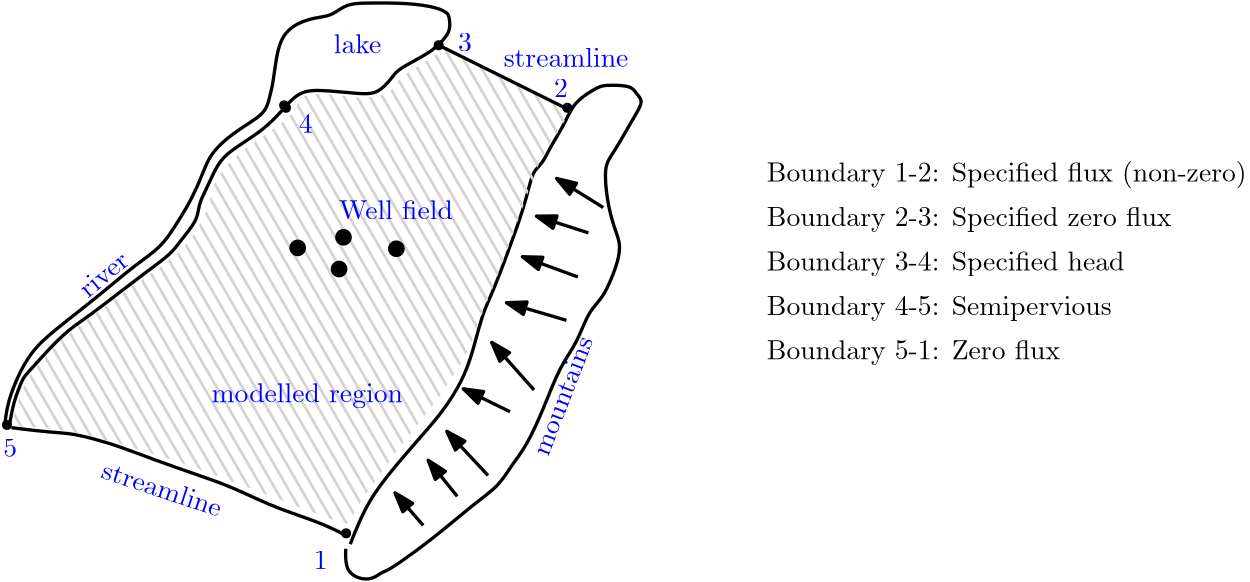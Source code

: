 <?xml version="1.0"?>
<!DOCTYPE ipe SYSTEM "ipe.dtd">
<ipe version="70206" creator="Ipe 7.2.9">
<info created="D:20201205115228" modified="D:20201205173411"/>
<ipestyle name="basic">
<symbol name="arrow/arc(spx)">
<path stroke="sym-stroke" fill="sym-stroke" pen="sym-pen">
0 0 m
-1 0.333 l
-1 -0.333 l
h
</path>
</symbol>
<symbol name="arrow/farc(spx)">
<path stroke="sym-stroke" fill="white" pen="sym-pen">
0 0 m
-1 0.333 l
-1 -0.333 l
h
</path>
</symbol>
<symbol name="arrow/ptarc(spx)">
<path stroke="sym-stroke" fill="sym-stroke" pen="sym-pen">
0 0 m
-1 0.333 l
-0.8 0 l
-1 -0.333 l
h
</path>
</symbol>
<symbol name="arrow/fptarc(spx)">
<path stroke="sym-stroke" fill="white" pen="sym-pen">
0 0 m
-1 0.333 l
-0.8 0 l
-1 -0.333 l
h
</path>
</symbol>
<symbol name="mark/circle(sx)" transformations="translations">
<path fill="sym-stroke">
0.6 0 0 0.6 0 0 e
0.4 0 0 0.4 0 0 e
</path>
</symbol>
<symbol name="mark/disk(sx)" transformations="translations">
<path fill="sym-stroke">
0.6 0 0 0.6 0 0 e
</path>
</symbol>
<symbol name="mark/fdisk(sfx)" transformations="translations">
<group>
<path fill="sym-fill">
0.5 0 0 0.5 0 0 e
</path>
<path fill="sym-stroke" fillrule="eofill">
0.6 0 0 0.6 0 0 e
0.4 0 0 0.4 0 0 e
</path>
</group>
</symbol>
<symbol name="mark/box(sx)" transformations="translations">
<path fill="sym-stroke" fillrule="eofill">
-0.6 -0.6 m
0.6 -0.6 l
0.6 0.6 l
-0.6 0.6 l
h
-0.4 -0.4 m
0.4 -0.4 l
0.4 0.4 l
-0.4 0.4 l
h
</path>
</symbol>
<symbol name="mark/square(sx)" transformations="translations">
<path fill="sym-stroke">
-0.6 -0.6 m
0.6 -0.6 l
0.6 0.6 l
-0.6 0.6 l
h
</path>
</symbol>
<symbol name="mark/fsquare(sfx)" transformations="translations">
<group>
<path fill="sym-fill">
-0.5 -0.5 m
0.5 -0.5 l
0.5 0.5 l
-0.5 0.5 l
h
</path>
<path fill="sym-stroke" fillrule="eofill">
-0.6 -0.6 m
0.6 -0.6 l
0.6 0.6 l
-0.6 0.6 l
h
-0.4 -0.4 m
0.4 -0.4 l
0.4 0.4 l
-0.4 0.4 l
h
</path>
</group>
</symbol>
<symbol name="mark/cross(sx)" transformations="translations">
<group>
<path fill="sym-stroke">
-0.43 -0.57 m
0.57 0.43 l
0.43 0.57 l
-0.57 -0.43 l
h
</path>
<path fill="sym-stroke">
-0.43 0.57 m
0.57 -0.43 l
0.43 -0.57 l
-0.57 0.43 l
h
</path>
</group>
</symbol>
<symbol name="arrow/fnormal(spx)">
<path stroke="sym-stroke" fill="white" pen="sym-pen">
0 0 m
-1 0.333 l
-1 -0.333 l
h
</path>
</symbol>
<symbol name="arrow/pointed(spx)">
<path stroke="sym-stroke" fill="sym-stroke" pen="sym-pen">
0 0 m
-1 0.333 l
-0.8 0 l
-1 -0.333 l
h
</path>
</symbol>
<symbol name="arrow/fpointed(spx)">
<path stroke="sym-stroke" fill="white" pen="sym-pen">
0 0 m
-1 0.333 l
-0.8 0 l
-1 -0.333 l
h
</path>
</symbol>
<symbol name="arrow/linear(spx)">
<path stroke="sym-stroke" pen="sym-pen">
-1 0.333 m
0 0 l
-1 -0.333 l
</path>
</symbol>
<symbol name="arrow/fdouble(spx)">
<path stroke="sym-stroke" fill="white" pen="sym-pen">
0 0 m
-1 0.333 l
-1 -0.333 l
h
-1 0 m
-2 0.333 l
-2 -0.333 l
h
</path>
</symbol>
<symbol name="arrow/double(spx)">
<path stroke="sym-stroke" fill="sym-stroke" pen="sym-pen">
0 0 m
-1 0.333 l
-1 -0.333 l
h
-1 0 m
-2 0.333 l
-2 -0.333 l
h
</path>
</symbol>
<pen name="heavier" value="0.8"/>
<pen name="fat" value="1.2"/>
<pen name="ultrafat" value="2"/>
<symbolsize name="large" value="5"/>
<symbolsize name="small" value="2"/>
<symbolsize name="tiny" value="1.1"/>
<arrowsize name="large" value="10"/>
<arrowsize name="small" value="5"/>
<arrowsize name="tiny" value="3"/>
<color name="red" value="1 0 0"/>
<color name="green" value="0 1 0"/>
<color name="blue" value="0 0 1"/>
<color name="yellow" value="1 1 0"/>
<color name="orange" value="1 0.647 0"/>
<color name="gold" value="1 0.843 0"/>
<color name="purple" value="0.627 0.125 0.941"/>
<color name="gray" value="0.745"/>
<color name="brown" value="0.647 0.165 0.165"/>
<color name="navy" value="0 0 0.502"/>
<color name="pink" value="1 0.753 0.796"/>
<color name="seagreen" value="0.18 0.545 0.341"/>
<color name="turquoise" value="0.251 0.878 0.816"/>
<color name="violet" value="0.933 0.51 0.933"/>
<color name="darkblue" value="0 0 0.545"/>
<color name="darkcyan" value="0 0.545 0.545"/>
<color name="darkgray" value="0.663"/>
<color name="darkgreen" value="0 0.392 0"/>
<color name="darkmagenta" value="0.545 0 0.545"/>
<color name="darkorange" value="1 0.549 0"/>
<color name="darkred" value="0.545 0 0"/>
<color name="lightblue" value="0.678 0.847 0.902"/>
<color name="lightcyan" value="0.878 1 1"/>
<color name="lightgray" value="0.827"/>
<color name="lightgreen" value="0.565 0.933 0.565"/>
<color name="lightyellow" value="1 1 0.878"/>
<dashstyle name="dashed" value="[4] 0"/>
<dashstyle name="dotted" value="[1 3] 0"/>
<dashstyle name="dash dotted" value="[4 2 1 2] 0"/>
<dashstyle name="dash dot dotted" value="[4 2 1 2 1 2] 0"/>
<textsize name="large" value="\large"/>
<textsize name="Large" value="\Large"/>
<textsize name="LARGE" value="\LARGE"/>
<textsize name="huge" value="\huge"/>
<textsize name="Huge" value="\Huge"/>
<textsize name="small" value="\small"/>
<textsize name="footnote" value="\footnotesize"/>
<textsize name="tiny" value="\tiny"/>
<textstyle name="center" begin="\begin{center}" end="\end{center}"/>
<textstyle name="itemize" begin="\begin{itemize}" end="\end{itemize}"/>
<textstyle name="item" begin="\begin{itemize}\item{}" end="\end{itemize}"/>
<gridsize name="4 pts" value="4"/>
<gridsize name="8 pts (~3 mm)" value="8"/>
<gridsize name="16 pts (~6 mm)" value="16"/>
<gridsize name="32 pts (~12 mm)" value="32"/>
<gridsize name="10 pts (~3.5 mm)" value="10"/>
<gridsize name="20 pts (~7 mm)" value="20"/>
<gridsize name="14 pts (~5 mm)" value="14"/>
<gridsize name="28 pts (~10 mm)" value="28"/>
<gridsize name="56 pts (~20 mm)" value="56"/>
<anglesize name="90 deg" value="90"/>
<anglesize name="60 deg" value="60"/>
<anglesize name="45 deg" value="45"/>
<anglesize name="30 deg" value="30"/>
<anglesize name="22.5 deg" value="22.5"/>
<opacity name="10%" value="0.1"/>
<opacity name="30%" value="0.3"/>
<opacity name="50%" value="0.5"/>
<opacity name="75%" value="0.75"/>
<tiling name="falling" angle="-60" step="4" width="1"/>
<tiling name="rising" angle="30" step="4" width="1"/>
</ipestyle>
<page>
<layer name="alpha"/>
<view layers="alpha" active="alpha"/>
<path layer="alpha" stroke="black" pen="fat">
100.28 507.777 m
101.517 515.611
103.578 520.972
105.227 525.507
108.114 528.393
113.886 534.991
121.72 542.825
128.73 547.36
139.863 556.019
150.171 563.853
154.706 567.152
159.242 570.863
162.128 574.986
168.313 582.408
168.313 587.768
171.611 593.953
175.322 602.611
179.858 607.147
190.578 613.744
196.763 619.517
201.299 624.877
204.597 627.763
209.957 629.412
227.275 627.351
233.047 627.763
237.995 633.123
239.645 636.009
246.654 639.72
251.602 642.607
253.251 643.844
259.436 649.616
258.611 655.389
258.199 656.626
254.488 658.687
244.18 660.336
227.687 660.336
221.915 659.924
217.379 656.626
214.493 655.389
207.071 654.564
198 649.616
195.938 637.246
195.114 630.649
194.289 627.763
193.052 621.991
189.341 618.692
183.981 615.393
178.209 611.27
173.261 606.322
170.787 601.374
168.313 594.777
164.19 586.531
159.654 579.521
155.118 572.512
145.635 565.915
138.213 559.73
128.73 551.896
115.948 542
107.701 534.578
101.104 521.384
99.0427 513.137
98.6303 507.365 c
</path>
<path matrix="1.01072 0 0 1.03416 -2.36525 -16.0211" stroke="black" pen="fat">
102.341 506.128 m
115.536 504.479
122.133 504.479
131.204 502.417
141.1 499.531
153.057 494.995
168.725 489.635
181.095 485.512
198 477.265
212.844 473.142
220.678 469.019 c
</path>
<path matrix="1.00976 0.0229398 -0.0236673 0.978721 9.30011 -1.11116" stroke="black" pen="fat">
221.09 469.844 m
220.678 464.071
222.327 460.36
226.863 458.299
230.986 458.711
233.872 461.185
235.934 461.185
253.251 473.555
266.858 485.1
276.341 491.697
280.464 498.706
286.237 505.716
292.834 519.735
299.019 535.403
305.204 543.237
309.739 555.607
315.1 559.73
320.46 572.512
321.284 577.46
321.284 580.758
319.223 586.531
317.161 595.602
316.336 608.796
319.635 612.507
327.469 626.114
331.18 631.886
328.706 634.36
327.057 637.659
320.047 638.071
316.336 638.071
313.038 636.422
306.028 631.886
302.73 624.052
297.37 615.806
295.308 611.27
292.834 608.384
290.773 606.322
288.711 598.076
285.412 587.768
275.517 562.204
271.806 555.607
267.27 537.877
262.322 527.569
255.725 518.085
247.891 509.427
235.934 495.82
227.687 484.275
222.739 471.493
222.739 471.493 c
</path>
<path matrix="1.00441 0 0 0.982956 0.315346 10.185" fill="lightgray" fillrule="wind" tiling="falling">
254.076 645.081 m
301.081 622.403
300.668 621.578
300.256 621.166
294.483 610.858
289.948 604.673
285.412 591.891
280.877 578.697
274.692 561.379
266.858 542.412
264.384 533.754
255.725 520.559
253.251 516.024
238.82 498.294
226.038 479.739
221.09 471.081
221.915 469.019
167.076 491.697
119.659 506.128
99.455 506.128
100.28 506.54
102.341 515.199
106.052 525.095
120.483 540.763
139.038 554.37
159.654 568.801
165.427 575.81
171.611 586.943
172.024 595.19
180.27 605.91
194.701 615.393
201.711 621.166
202.948 624.877
205.009 628.175
214.493 628.175
228.1 626.114
232.223 627.763
235.934 628.175
237.171 631.062
240.469 634.773
243.768 636.834
255.313 644.256 c
</path>
<use name="mark/disk(sx)" pos="254.869 645.081" size="normal" stroke="black"/>
<use name="mark/disk(sx)" pos="301.176 622.561" size="normal" stroke="black"/>
<use name="mark/disk(sx)" pos="221.566 469.368" size="normal" stroke="black"/>
<use matrix="1 0 0 1 -1.58585 0" name="mark/disk(sx)" pos="101.041 508.38" size="normal" stroke="black"/>
<path matrix="1 0 0 1 3.12198 -3.56797" stroke="black" fill="white" pen="fat" arrow="normal/normal">
311.008 590.21 m
294.198 600.677 l
</path>
<path matrix="1 0 0 1 2.67598 -2.22998" stroke="black" fill="white" pen="fat" arrow="normal/normal">
246.622 474.443 m
236.473 486.178 l
</path>
<path matrix="0.934884 0 0 0.909655 20.1227 42.4763" stroke="black" fill="white" pen="fat" arrow="normal/normal">
270.093 492.204 m
254.234 509.649 l
</path>
<path matrix="1 0 0 1 3.56797 -3.56797" stroke="black" fill="white" pen="fat" arrow="normal/normal">
285.634 524.556 m
270.41 541.683 l
</path>
<path stroke="black" fill="white" pen="fat" arrow="normal/normal">
304.982 561.665 m
285 568.96 l
</path>
<path matrix="1 0 0 1 2.22998 -1.33799" stroke="black" fill="white" pen="fat" arrow="normal/normal">
298.638 547.392 m
277.071 553.735 l
</path>
<path stroke="black" fill="white" pen="fat" arrow="normal/normal">
308.788 577.523 m
290.075 583.549 l
</path>
<path stroke="black" fill="white" pen="fat" arrow="normal/normal">
280.56 513.137 m
263.75 521.384 l
</path>
<path matrix="1 0 0 1 6.68995 -4.45997" stroke="black" fill="white" pen="fat" arrow="normal/normal">
254.869 487.129 m
244.402 500.133 l
</path>
<use name="mark/disk(sx)" pos="220.614 575.937" size="large" stroke="black"/>
<use name="mark/disk(sx)" pos="204.121 572.131" size="large" stroke="black"/>
<use name="mark/disk(sx)" pos="219.028 564.519" size="large" stroke="black"/>
<use name="mark/disk(sx)" pos="239.645 571.814" size="large" stroke="black"/>
<text matrix="1 0 0 1 155.414 19.0303" transformations="translations" pos="61.7116 623.196" stroke="blue" type="label" width="17.158" height="6.918" depth="0" valign="baseline">lake</text>
<text matrix="0.770762 0.637123 -0.637123 0.770762 469.503 29.1461" pos="71.5439 621.61" stroke="blue" type="label" width="19.981" height="6.654" depth="0" valign="baseline">river</text>
<text matrix="1 0 0 1 97.4332 -80.2794" transformations="translations" pos="75.6672 596.871" stroke="blue" type="label" width="68.936" height="6.926" depth="1.93" valign="baseline">modelled region</text>
<text matrix="1 0 0 1 168.106 -43.5705" transformations="translations" pos="50.9278 626.05" stroke="blue" type="label" width="40.958" height="6.918" depth="0" valign="baseline">Well field</text>
<text matrix="1 0 0 1 133.799 10.6353" transformations="translations" pos="144.493 626.685" stroke="blue" type="label" width="44.915" height="6.918" depth="0" valign="baseline">streamline</text>
<text matrix="1 0 0 1 204.259 -28.5456" transformations="translations" pos="92.16 654.913" stroke="blue" type="label" width="4.981" height="6.42" depth="0" valign="baseline">2</text>
<text matrix="1 0 0 1 169.687 -12.0527" transformations="translations" pos="92.16 654.913" stroke="blue" type="label" width="4.981" height="6.42" depth="0" valign="baseline">3</text>
<text matrix="1 0 0 1 112.374 -41.3278" transformations="translations" pos="92.16 654.913" stroke="blue" type="label" width="4.981" height="6.42" depth="0" valign="baseline">4</text>
<text matrix="1 0 0 1 5.99497 -158.015" transformations="translations" pos="92.16 654.913" stroke="blue" type="label" width="4.981" height="6.42" depth="0" valign="baseline">5</text>
<text matrix="1 0 0 1 117.734 -198.423" transformations="translations" pos="92.16 654.913" stroke="blue" type="label" width="4.981" height="6.42" depth="0" valign="baseline">1</text>
<use name="mark/disk(sx)" pos="199.237 623.45" size="normal" stroke="black"/>
<use matrix="1 0 0 1 0.343074 -0.686149" name="mark/disk(sx)" pos="199.558 623.252" size="normal" stroke="black"/>
<text matrix="0.362699 0.931906 -0.931906 0.362699 796.456 240.193" pos="56.9541 561.03" stroke="blue" type="label" width="45.164" height="6.654" depth="0" valign="baseline">mountains</text>
<text matrix="0.949417 -0.314017 0.314017 0.949417 -201.027 -60.272" pos="144.493 626.685" stroke="blue" type="label" width="44.915" height="6.918" depth="0" valign="baseline">streamline</text>
<text matrix="1 0 0 1 277 -156" transformations="translations" pos="96 752" stroke="black" type="label" width="172.88" height="7.473" depth="2.49" valign="baseline">Boundary 1-2: Specified flux (non-zero)</text>
<text matrix="1 0 0 1 277 -172" transformations="translations" pos="96 752" stroke="black" type="label" width="145.759" height="6.926" depth="1.93" valign="baseline">Boundary 2-3: Specified zero flux</text>
<text matrix="1 0 0 1 277 -188" transformations="translations" pos="96 752" stroke="black" type="label" width="132.171" height="6.926" depth="1.93" valign="baseline">Boundary 3-4: Specified head </text>
<text matrix="1 0 0 1 277 -204" transformations="translations" pos="96 752" stroke="black" type="label" width="127.55" height="6.926" depth="1.93" valign="baseline">Boundary 4-5: Semipervious </text>
<text matrix="1 0 0 1 277 -220" transformations="translations" pos="96 752" stroke="black" type="label" width="105.632" height="6.926" depth="1.93" valign="baseline">Boundary 5-1: Zero flux</text>
<path stroke="black" pen="fat">
254.9 645.081 m
301.493 621.991 l
301.493 621.991 l
</path>
</page>
</ipe>

